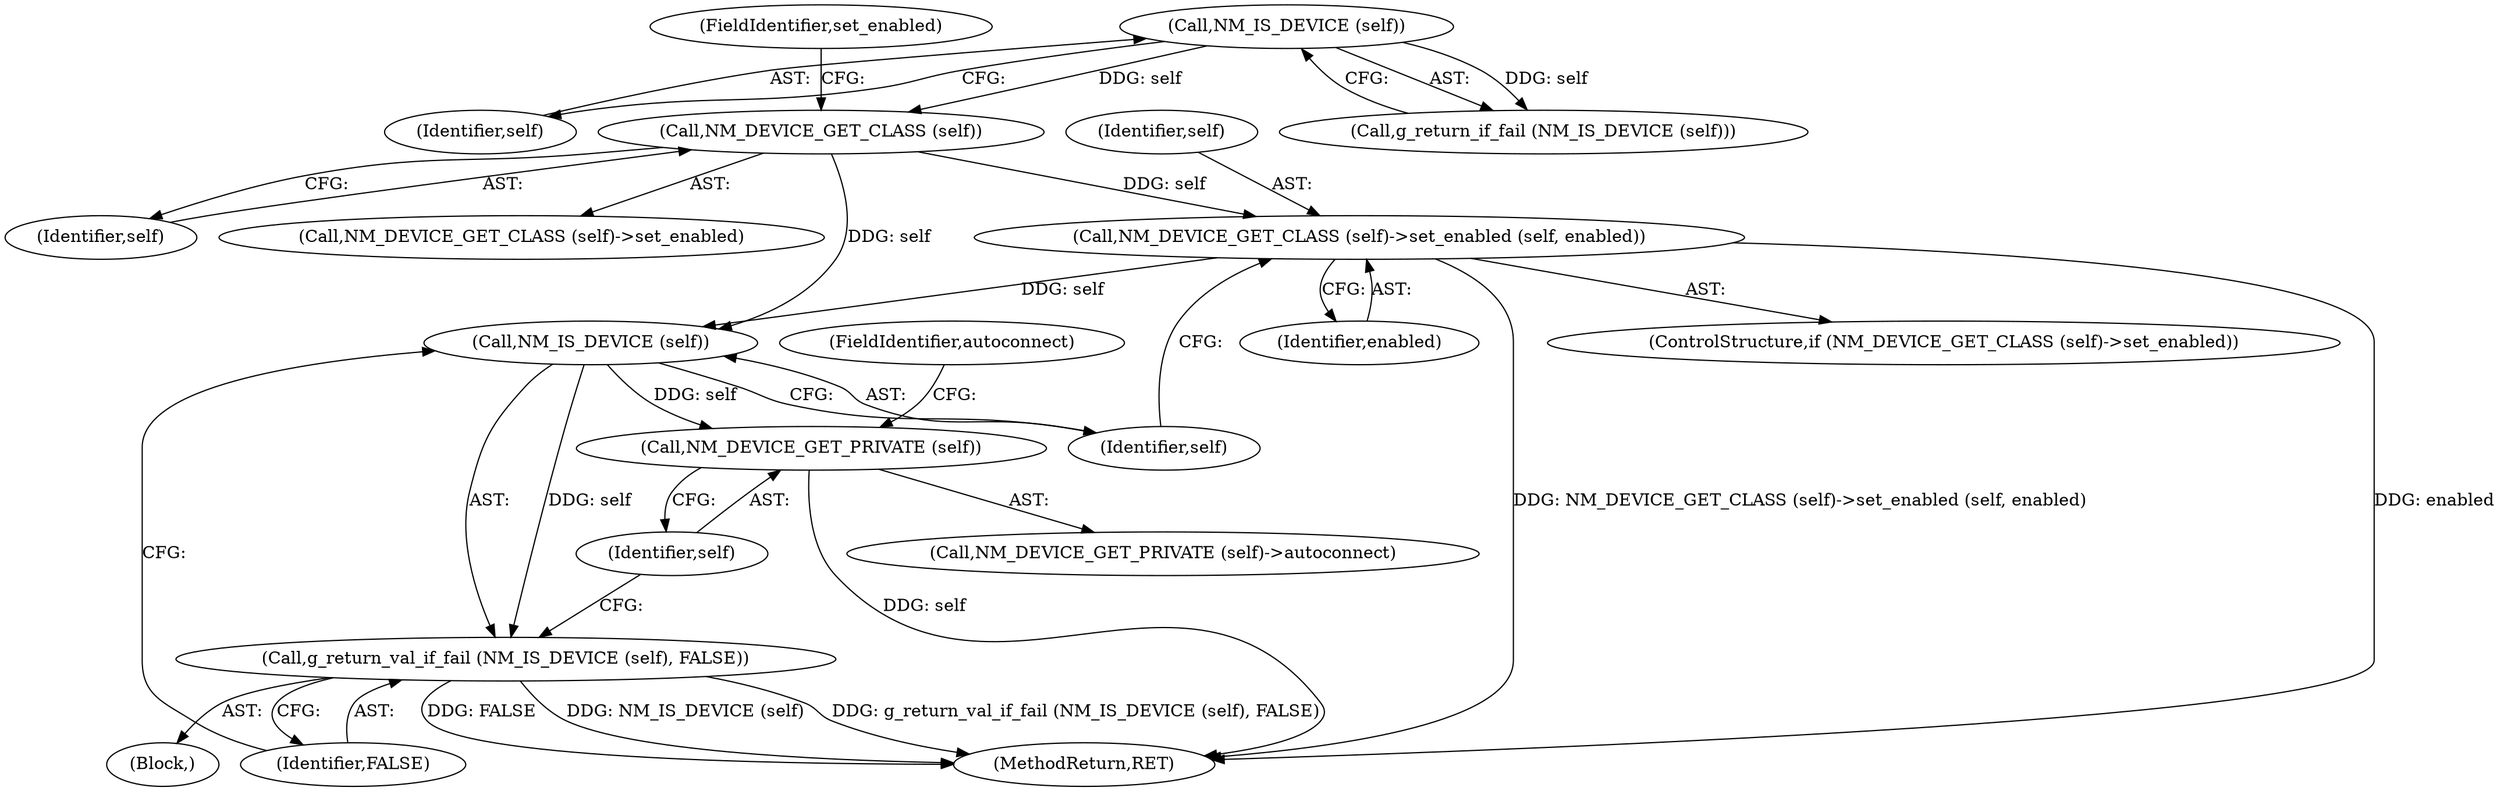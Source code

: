 digraph "0_NetworkManager_d5fc88e573fa58b93034b04d35a2454f5d28cad9@pointer" {
"1002625" [label="(Call,NM_DEVICE_GET_CLASS (self)->set_enabled (self, enabled))"];
"1002622" [label="(Call,NM_DEVICE_GET_CLASS (self))"];
"1002618" [label="(Call,NM_IS_DEVICE (self))"];
"1002630" [label="(Call,NM_IS_DEVICE (self))"];
"1002629" [label="(Call,g_return_val_if_fail (NM_IS_DEVICE (self), FALSE))"];
"1002635" [label="(Call,NM_DEVICE_GET_PRIVATE (self))"];
"1002631" [label="(Identifier,self)"];
"1002629" [label="(Call,g_return_val_if_fail (NM_IS_DEVICE (self), FALSE))"];
"1002635" [label="(Call,NM_DEVICE_GET_PRIVATE (self))"];
"1002626" [label="(Identifier,self)"];
"1002624" [label="(FieldIdentifier,set_enabled)"];
"1002627" [label="(Identifier,enabled)"];
"1002630" [label="(Call,NM_IS_DEVICE (self))"];
"1002618" [label="(Call,NM_IS_DEVICE (self))"];
"1002634" [label="(Call,NM_DEVICE_GET_PRIVATE (self)->autoconnect)"];
"1002620" [label="(ControlStructure,if (NM_DEVICE_GET_CLASS (self)->set_enabled))"];
"1002619" [label="(Identifier,self)"];
"1002622" [label="(Call,NM_DEVICE_GET_CLASS (self))"];
"1002623" [label="(Identifier,self)"];
"1002625" [label="(Call,NM_DEVICE_GET_CLASS (self)->set_enabled (self, enabled))"];
"1002621" [label="(Call,NM_DEVICE_GET_CLASS (self)->set_enabled)"];
"1002617" [label="(Call,g_return_if_fail (NM_IS_DEVICE (self)))"];
"1002637" [label="(FieldIdentifier,autoconnect)"];
"1002632" [label="(Identifier,FALSE)"];
"1007368" [label="(MethodReturn,RET)"];
"1002636" [label="(Identifier,self)"];
"1002628" [label="(Block,)"];
"1002625" -> "1002620"  [label="AST: "];
"1002625" -> "1002627"  [label="CFG: "];
"1002626" -> "1002625"  [label="AST: "];
"1002627" -> "1002625"  [label="AST: "];
"1002631" -> "1002625"  [label="CFG: "];
"1002625" -> "1007368"  [label="DDG: NM_DEVICE_GET_CLASS (self)->set_enabled (self, enabled)"];
"1002625" -> "1007368"  [label="DDG: enabled"];
"1002622" -> "1002625"  [label="DDG: self"];
"1002625" -> "1002630"  [label="DDG: self"];
"1002622" -> "1002621"  [label="AST: "];
"1002622" -> "1002623"  [label="CFG: "];
"1002623" -> "1002622"  [label="AST: "];
"1002624" -> "1002622"  [label="CFG: "];
"1002618" -> "1002622"  [label="DDG: self"];
"1002622" -> "1002630"  [label="DDG: self"];
"1002618" -> "1002617"  [label="AST: "];
"1002618" -> "1002619"  [label="CFG: "];
"1002619" -> "1002618"  [label="AST: "];
"1002617" -> "1002618"  [label="CFG: "];
"1002618" -> "1002617"  [label="DDG: self"];
"1002630" -> "1002629"  [label="AST: "];
"1002630" -> "1002631"  [label="CFG: "];
"1002631" -> "1002630"  [label="AST: "];
"1002632" -> "1002630"  [label="CFG: "];
"1002630" -> "1002629"  [label="DDG: self"];
"1002630" -> "1002635"  [label="DDG: self"];
"1002629" -> "1002628"  [label="AST: "];
"1002629" -> "1002632"  [label="CFG: "];
"1002632" -> "1002629"  [label="AST: "];
"1002636" -> "1002629"  [label="CFG: "];
"1002629" -> "1007368"  [label="DDG: NM_IS_DEVICE (self)"];
"1002629" -> "1007368"  [label="DDG: g_return_val_if_fail (NM_IS_DEVICE (self), FALSE)"];
"1002629" -> "1007368"  [label="DDG: FALSE"];
"1002635" -> "1002634"  [label="AST: "];
"1002635" -> "1002636"  [label="CFG: "];
"1002636" -> "1002635"  [label="AST: "];
"1002637" -> "1002635"  [label="CFG: "];
"1002635" -> "1007368"  [label="DDG: self"];
}
